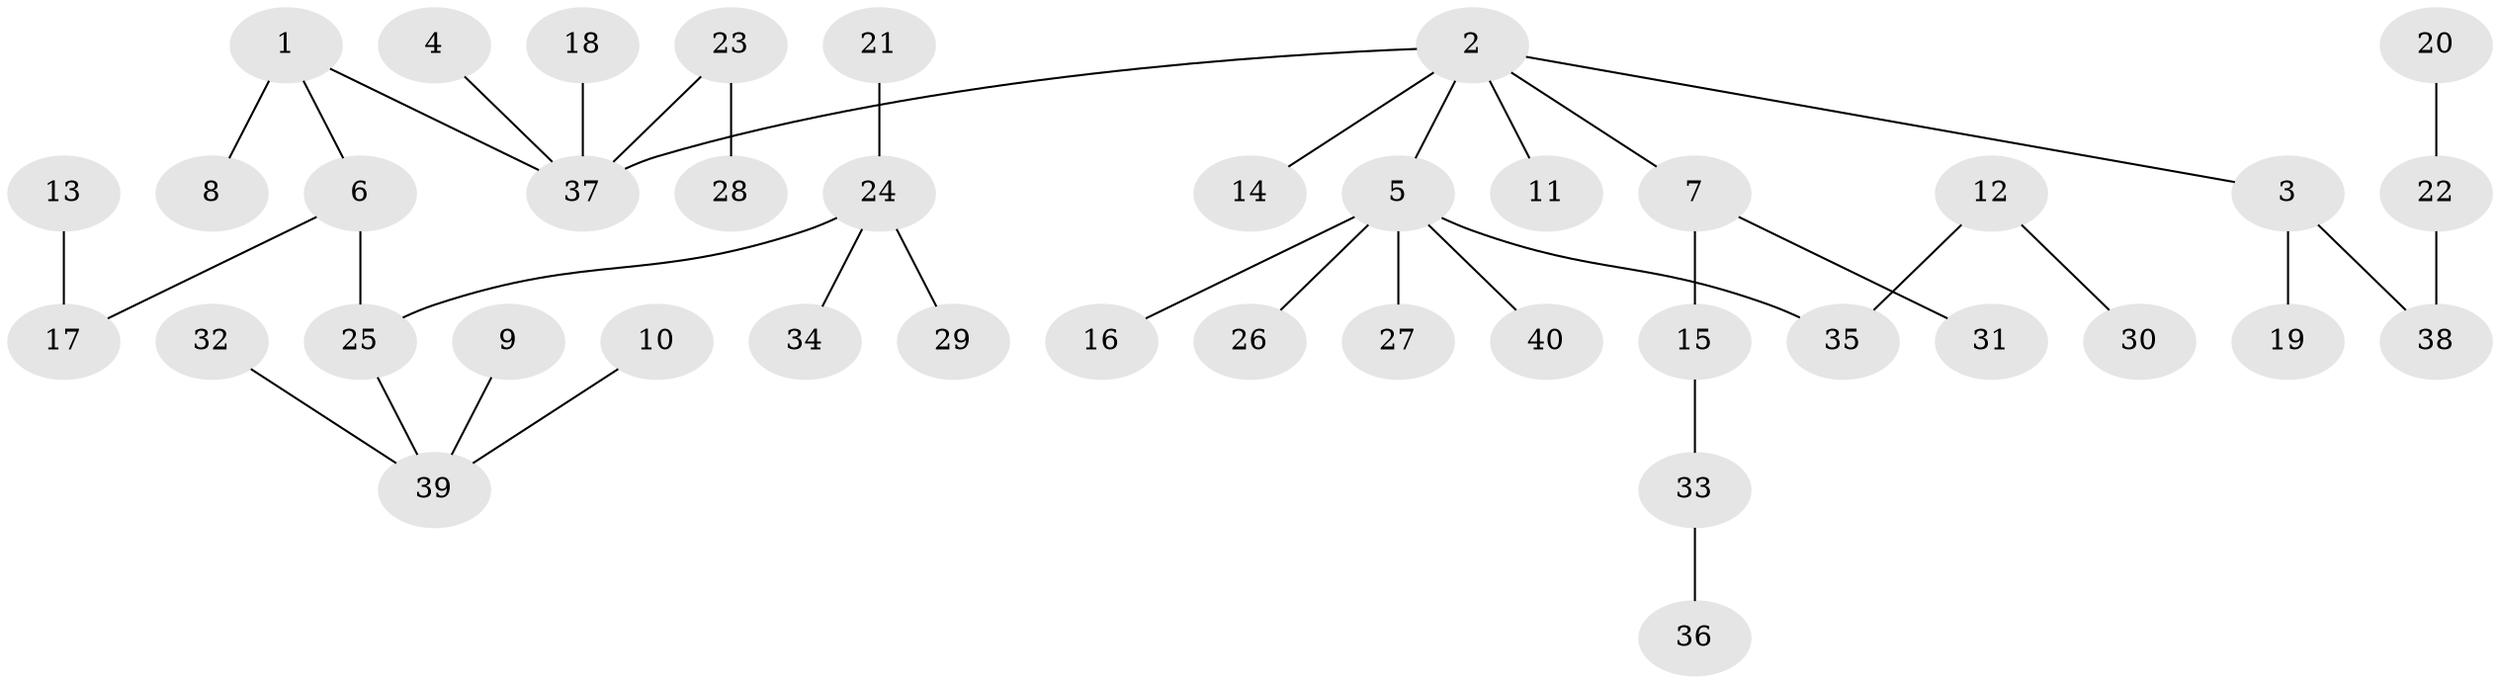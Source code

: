 // original degree distribution, {6: 0.02531645569620253, 7: 0.012658227848101266, 3: 0.12658227848101267, 4: 0.05063291139240506, 1: 0.4936708860759494, 2: 0.26582278481012656, 5: 0.02531645569620253}
// Generated by graph-tools (version 1.1) at 2025/02/03/09/25 03:02:30]
// undirected, 40 vertices, 39 edges
graph export_dot {
graph [start="1"]
  node [color=gray90,style=filled];
  1;
  2;
  3;
  4;
  5;
  6;
  7;
  8;
  9;
  10;
  11;
  12;
  13;
  14;
  15;
  16;
  17;
  18;
  19;
  20;
  21;
  22;
  23;
  24;
  25;
  26;
  27;
  28;
  29;
  30;
  31;
  32;
  33;
  34;
  35;
  36;
  37;
  38;
  39;
  40;
  1 -- 6 [weight=1.0];
  1 -- 8 [weight=1.0];
  1 -- 37 [weight=1.0];
  2 -- 3 [weight=1.0];
  2 -- 5 [weight=1.0];
  2 -- 7 [weight=1.0];
  2 -- 11 [weight=1.0];
  2 -- 14 [weight=1.0];
  2 -- 37 [weight=1.0];
  3 -- 19 [weight=1.0];
  3 -- 38 [weight=1.0];
  4 -- 37 [weight=1.0];
  5 -- 16 [weight=1.0];
  5 -- 26 [weight=1.0];
  5 -- 27 [weight=1.0];
  5 -- 35 [weight=1.0];
  5 -- 40 [weight=1.0];
  6 -- 17 [weight=1.0];
  6 -- 25 [weight=1.0];
  7 -- 15 [weight=1.0];
  7 -- 31 [weight=1.0];
  9 -- 39 [weight=1.0];
  10 -- 39 [weight=1.0];
  12 -- 30 [weight=1.0];
  12 -- 35 [weight=1.0];
  13 -- 17 [weight=1.0];
  15 -- 33 [weight=1.0];
  18 -- 37 [weight=1.0];
  20 -- 22 [weight=1.0];
  21 -- 24 [weight=1.0];
  22 -- 38 [weight=1.0];
  23 -- 28 [weight=1.0];
  23 -- 37 [weight=1.0];
  24 -- 25 [weight=1.0];
  24 -- 29 [weight=1.0];
  24 -- 34 [weight=1.0];
  25 -- 39 [weight=1.0];
  32 -- 39 [weight=1.0];
  33 -- 36 [weight=1.0];
}
